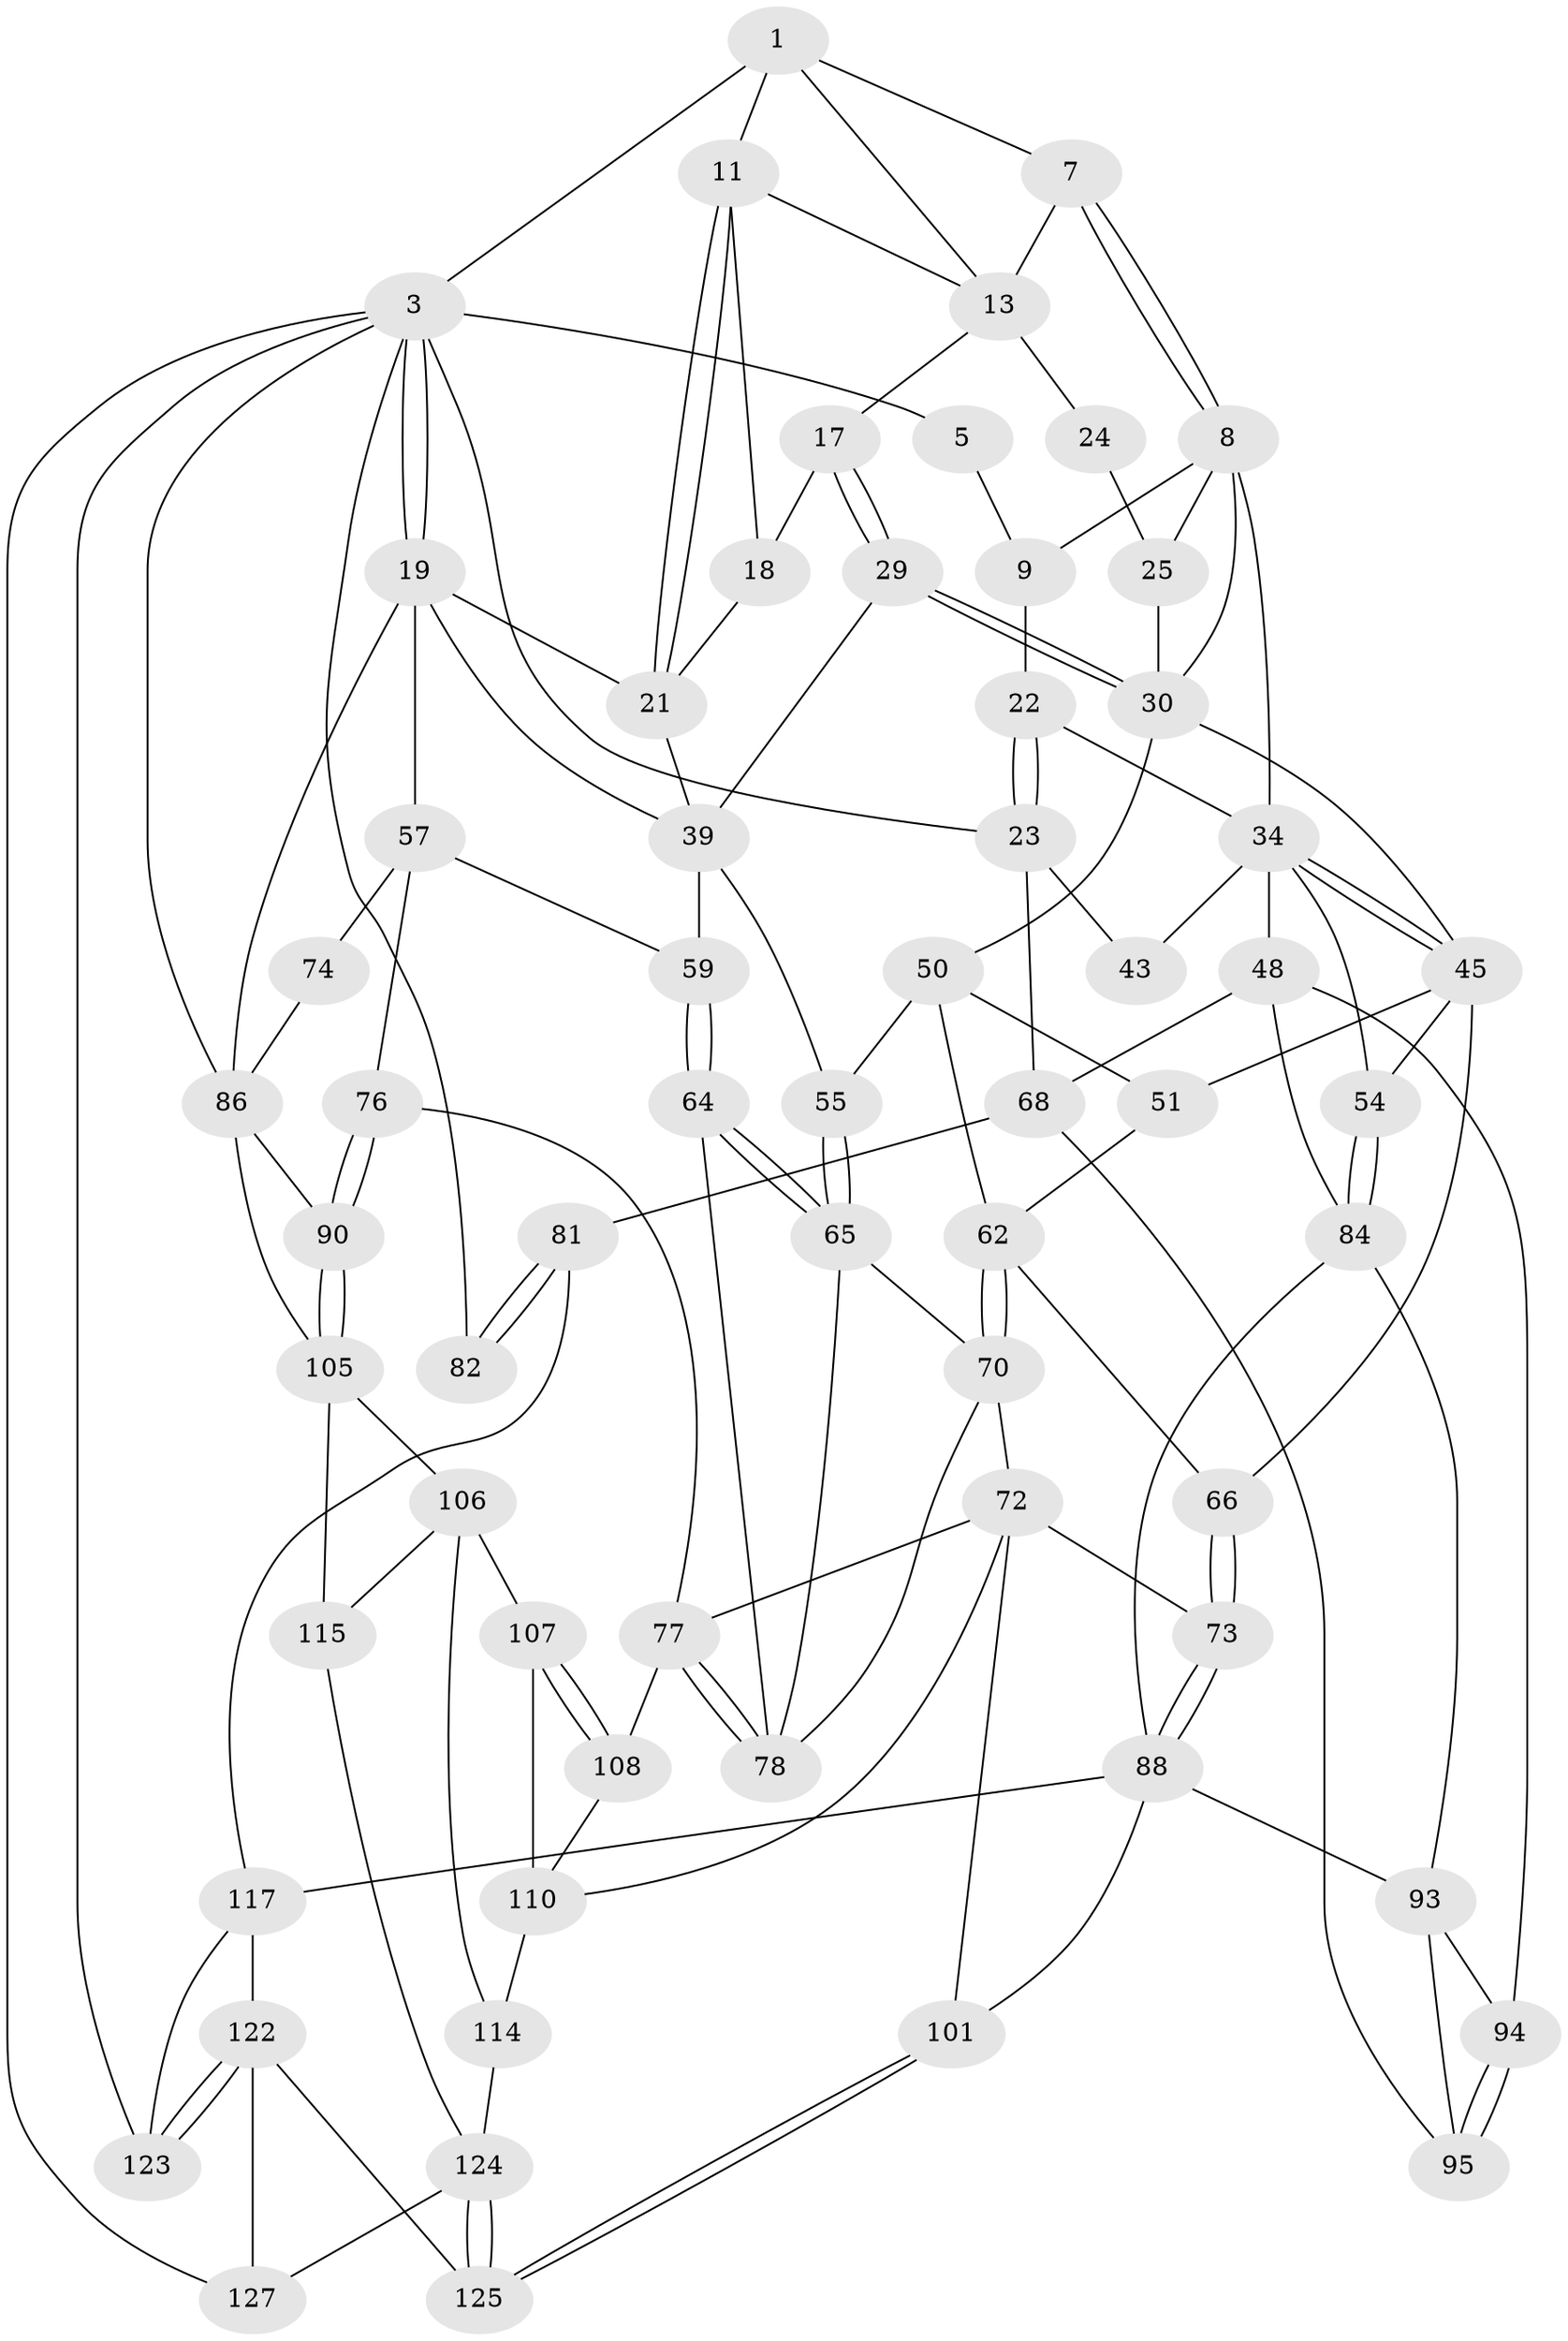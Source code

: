 // original degree distribution, {3: 0.0234375, 4: 0.2109375, 6: 0.2109375, 5: 0.5546875}
// Generated by graph-tools (version 1.1) at 2025/28/03/15/25 16:28:09]
// undirected, 64 vertices, 140 edges
graph export_dot {
graph [start="1"]
  node [color=gray90,style=filled];
  1 [pos="+0.4454127054118592+0",super="+2+6"];
  3 [pos="+1+0",super="+4"];
  5 [pos="+0.21720227926512625+0"];
  7 [pos="+0.41025188126990825+0.08605852035732955"];
  8 [pos="+0.30133030629332175+0.12398605708167332",super="+27"];
  9 [pos="+0.2633590861894121+0.1075888279797661",super="+10"];
  11 [pos="+0.7945519467475985+0",super="+12"];
  13 [pos="+0.5406490889901852+0.03988514028799882",super="+14"];
  17 [pos="+0.6492612559022659+0.20655984270511907"];
  18 [pos="+0.6955760006812386+0.18000378699863986"];
  19 [pos="+1+0.1863721802792048",super="+60+20"];
  21 [pos="+0.9328137064812521+0.11589560285452925",super="+28"];
  22 [pos="+0+0.1203003661762588",super="+32"];
  23 [pos="+0+0.08449086634602092",super="+44"];
  24 [pos="+0.4493781307891313+0.1406077137032995"];
  25 [pos="+0.4485765401212576+0.1625940427360011",super="+26"];
  29 [pos="+0.6045165163043487+0.27832542580997627"];
  30 [pos="+0.5191798861993538+0.2934793896440046",super="+31"];
  34 [pos="+0.28689168835513285+0.30537305342833587",super="+35"];
  39 [pos="+0.8409269995662475+0.2845001564891109",super="+40"];
  43 [pos="+0+0.2608434410867038"];
  45 [pos="+0.3531958854881242+0.3351241032574943",super="+52"];
  48 [pos="+0.11599022773993171+0.43655868919918533",super="+67"];
  50 [pos="+0.5103497294140896+0.3196915706908054",super="+56"];
  51 [pos="+0.4517052908984637+0.41476020604413966"];
  54 [pos="+0.22278152595566525+0.4941552966227934"];
  55 [pos="+0.5711170876994311+0.4582634793604949"];
  57 [pos="+0.8963270785036882+0.4056258767510297",super="+58+61"];
  59 [pos="+0.7281971541454141+0.46401895244323027"];
  62 [pos="+0.4936105830134961+0.4688879048444413",super="+63"];
  64 [pos="+0.6953074741635661+0.502132561077568"];
  65 [pos="+0.5825276577227168+0.47574625075280125",super="+69"];
  66 [pos="+0.41976376186019665+0.5381316673517909"];
  68 [pos="+0+0.5847850582700083",super="+80"];
  70 [pos="+0.5429939871389752+0.5597511710290424",super="+71"];
  72 [pos="+0.5122776927239338+0.6216660465812103",super="+92"];
  73 [pos="+0.4197919166220444+0.5968031426781343"];
  74 [pos="+0.9900367310834238+0.4895705433646656"];
  76 [pos="+0.8325244826310226+0.6056402984961899"];
  77 [pos="+0.6937892710699936+0.6429745020123191",super="+91"];
  78 [pos="+0.6815603663133184+0.5584236440962297",super="+79"];
  81 [pos="+0+0.7447603564429166",super="+116"];
  82 [pos="+0+1"];
  84 [pos="+0.2191179285468192+0.544108632620537",super="+89"];
  86 [pos="+1+0.699012339732862",super="+87+104"];
  88 [pos="+0.34236623955789375+0.6450430382740218",super="+98"];
  90 [pos="+0.8950536017506237+0.651153960699126"];
  93 [pos="+0.17743344348474166+0.6404378463048965",super="+96"];
  94 [pos="+0.11219304136293261+0.6424307897921346"];
  95 [pos="+0.060777283057119005+0.7274802640976924"];
  101 [pos="+0.45575063706250096+0.8696709430242531"];
  105 [pos="+0.9124675316940564+0.6994834603488159",super="+109"];
  106 [pos="+0.8290688877626771+0.7412356617488268",super="+113"];
  107 [pos="+0.738992925034624+0.728358890548548"];
  108 [pos="+0.6844715791704702+0.6675404045603637"];
  110 [pos="+0.6416134601279254+0.7503924102328747",super="+111+112"];
  114 [pos="+0.7233658657755502+0.8433363598381907",super="+120"];
  115 [pos="+0.831891373832481+0.9129972431851832"];
  117 [pos="+0.15630361302212947+0.8475497213336999",super="+121+118"];
  122 [pos="+0.16113219200733234+1",super="+128"];
  123 [pos="+0.07055667685450233+1"];
  124 [pos="+0.6689098196236372+0.924891010405008",super="+126"];
  125 [pos="+0.4913550356866601+1"];
  127 [pos="+0.9165225815595827+1"];
  1 -- 3;
  1 -- 11;
  1 -- 13;
  1 -- 7;
  3 -- 19;
  3 -- 19;
  3 -- 82;
  3 -- 5;
  3 -- 23;
  3 -- 123;
  3 -- 127;
  3 -- 86;
  5 -- 9;
  7 -- 8;
  7 -- 8;
  7 -- 13;
  8 -- 9;
  8 -- 25 [weight=2];
  8 -- 34;
  8 -- 30;
  9 -- 22 [weight=2];
  11 -- 21;
  11 -- 21;
  11 -- 18;
  11 -- 13;
  13 -- 24 [weight=2];
  13 -- 17;
  17 -- 18;
  17 -- 29;
  17 -- 29;
  18 -- 21;
  19 -- 86;
  19 -- 57 [weight=2];
  19 -- 21;
  19 -- 39;
  21 -- 39;
  22 -- 23;
  22 -- 23;
  22 -- 34;
  23 -- 43;
  23 -- 68;
  24 -- 25;
  25 -- 30;
  29 -- 30;
  29 -- 30;
  29 -- 39;
  30 -- 50;
  30 -- 45;
  34 -- 45;
  34 -- 45;
  34 -- 48 [weight=2];
  34 -- 54;
  34 -- 43 [weight=2];
  39 -- 55;
  39 -- 59;
  45 -- 66;
  45 -- 51;
  45 -- 54;
  48 -- 68;
  48 -- 94;
  48 -- 84;
  50 -- 51;
  50 -- 62;
  50 -- 55;
  51 -- 62;
  54 -- 84;
  54 -- 84;
  55 -- 65;
  55 -- 65;
  57 -- 74 [weight=2];
  57 -- 59;
  57 -- 76;
  59 -- 64;
  59 -- 64;
  62 -- 70;
  62 -- 70;
  62 -- 66;
  64 -- 65;
  64 -- 65;
  64 -- 78;
  65 -- 78;
  65 -- 70;
  66 -- 73;
  66 -- 73;
  68 -- 81;
  68 -- 95;
  70 -- 72;
  70 -- 78;
  72 -- 73;
  72 -- 101;
  72 -- 77;
  72 -- 110;
  73 -- 88;
  73 -- 88;
  74 -- 86;
  76 -- 77;
  76 -- 90;
  76 -- 90;
  77 -- 78;
  77 -- 78;
  77 -- 108;
  81 -- 82 [weight=2];
  81 -- 82;
  81 -- 117;
  84 -- 88;
  84 -- 93;
  86 -- 90;
  86 -- 105;
  88 -- 101;
  88 -- 117 [weight=2];
  88 -- 93;
  90 -- 105;
  90 -- 105;
  93 -- 94;
  93 -- 95;
  94 -- 95;
  94 -- 95;
  101 -- 125;
  101 -- 125;
  105 -- 106;
  105 -- 115;
  106 -- 107;
  106 -- 115;
  106 -- 114;
  107 -- 108;
  107 -- 108;
  107 -- 110;
  108 -- 110;
  110 -- 114 [weight=2];
  114 -- 124;
  115 -- 124;
  117 -- 122;
  117 -- 123;
  122 -- 123;
  122 -- 123;
  122 -- 125;
  122 -- 127;
  124 -- 125;
  124 -- 125;
  124 -- 127;
}
